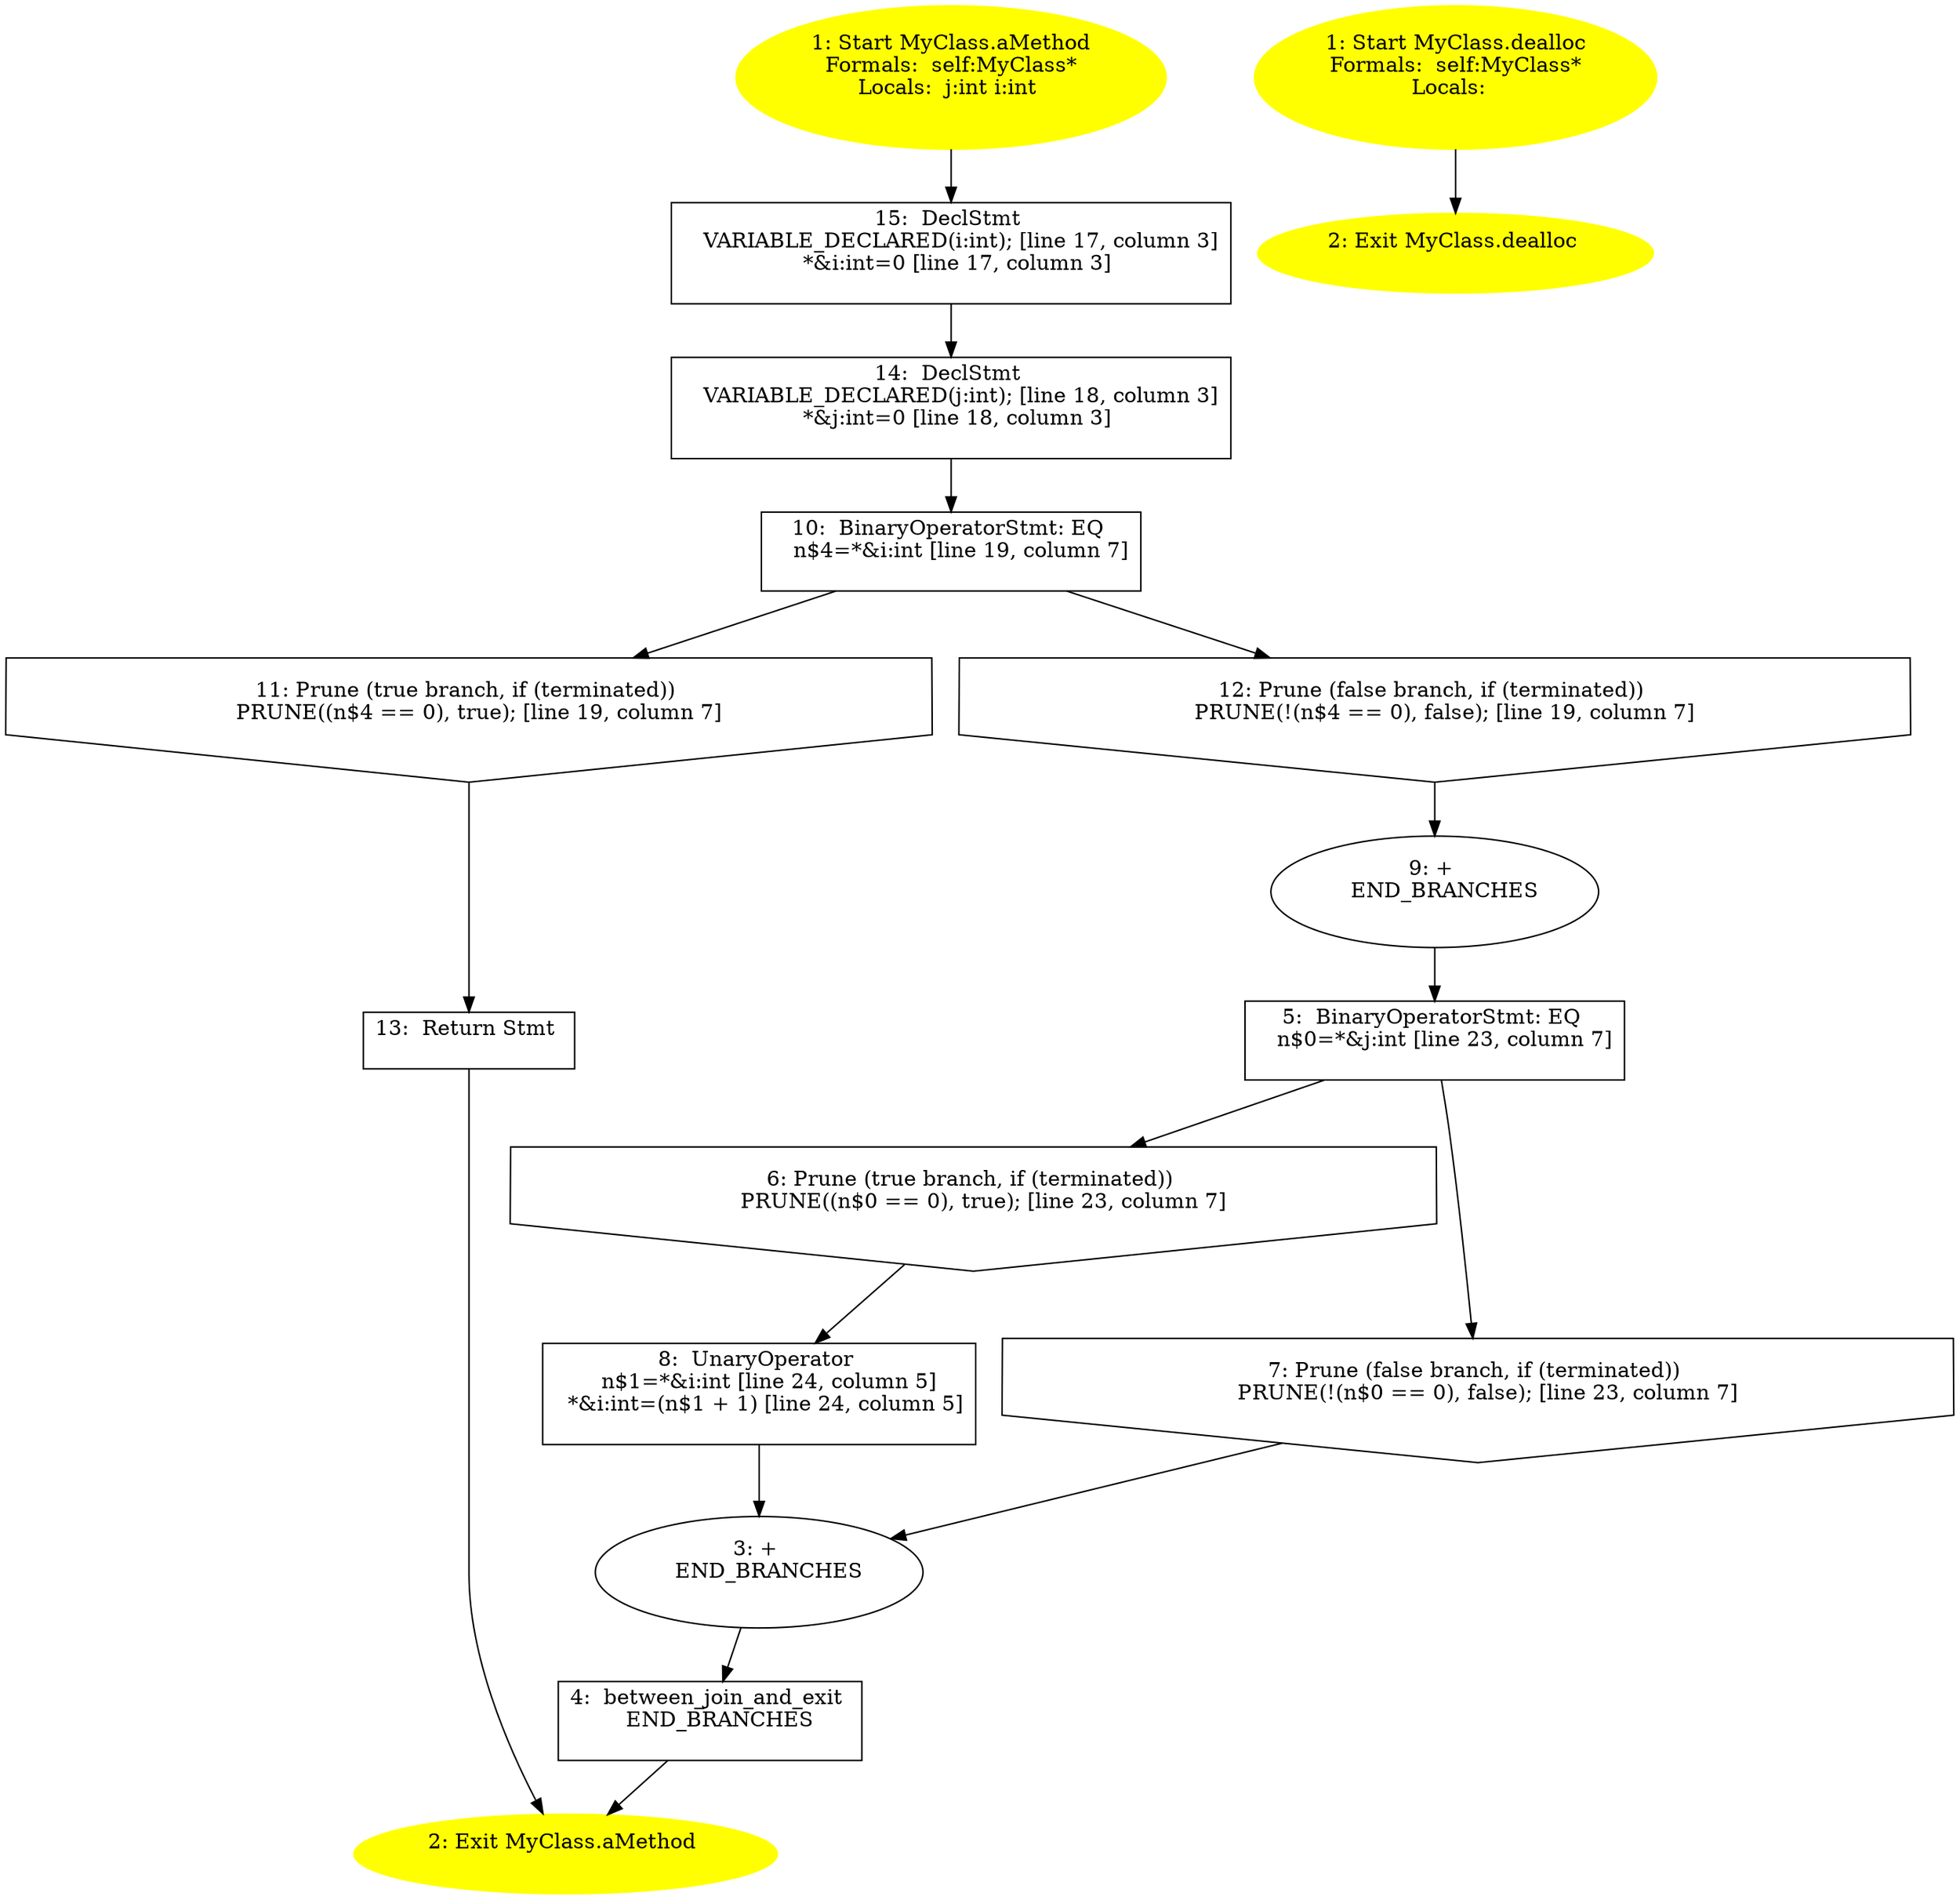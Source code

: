 /* @generated */
digraph cfg {
"aMethod#MyClass#[instance].69c3f3885a278b00_1" [label="1: Start MyClass.aMethod\nFormals:  self:MyClass*\nLocals:  j:int i:int \n  " color=yellow style=filled]
	

	 "aMethod#MyClass#[instance].69c3f3885a278b00_1" -> "aMethod#MyClass#[instance].69c3f3885a278b00_15" ;
"aMethod#MyClass#[instance].69c3f3885a278b00_2" [label="2: Exit MyClass.aMethod \n  " color=yellow style=filled]
	

"aMethod#MyClass#[instance].69c3f3885a278b00_3" [label="3: + \n   END_BRANCHES\n " ]
	

	 "aMethod#MyClass#[instance].69c3f3885a278b00_3" -> "aMethod#MyClass#[instance].69c3f3885a278b00_4" ;
"aMethod#MyClass#[instance].69c3f3885a278b00_4" [label="4:  between_join_and_exit \n   END_BRANCHES\n " shape="box"]
	

	 "aMethod#MyClass#[instance].69c3f3885a278b00_4" -> "aMethod#MyClass#[instance].69c3f3885a278b00_2" ;
"aMethod#MyClass#[instance].69c3f3885a278b00_5" [label="5:  BinaryOperatorStmt: EQ \n   n$0=*&j:int [line 23, column 7]\n " shape="box"]
	

	 "aMethod#MyClass#[instance].69c3f3885a278b00_5" -> "aMethod#MyClass#[instance].69c3f3885a278b00_6" ;
	 "aMethod#MyClass#[instance].69c3f3885a278b00_5" -> "aMethod#MyClass#[instance].69c3f3885a278b00_7" ;
"aMethod#MyClass#[instance].69c3f3885a278b00_6" [label="6: Prune (true branch, if (terminated)) \n   PRUNE((n$0 == 0), true); [line 23, column 7]\n " shape="invhouse"]
	

	 "aMethod#MyClass#[instance].69c3f3885a278b00_6" -> "aMethod#MyClass#[instance].69c3f3885a278b00_8" ;
"aMethod#MyClass#[instance].69c3f3885a278b00_7" [label="7: Prune (false branch, if (terminated)) \n   PRUNE(!(n$0 == 0), false); [line 23, column 7]\n " shape="invhouse"]
	

	 "aMethod#MyClass#[instance].69c3f3885a278b00_7" -> "aMethod#MyClass#[instance].69c3f3885a278b00_3" ;
"aMethod#MyClass#[instance].69c3f3885a278b00_8" [label="8:  UnaryOperator \n   n$1=*&i:int [line 24, column 5]\n  *&i:int=(n$1 + 1) [line 24, column 5]\n " shape="box"]
	

	 "aMethod#MyClass#[instance].69c3f3885a278b00_8" -> "aMethod#MyClass#[instance].69c3f3885a278b00_3" ;
"aMethod#MyClass#[instance].69c3f3885a278b00_9" [label="9: + \n   END_BRANCHES\n " ]
	

	 "aMethod#MyClass#[instance].69c3f3885a278b00_9" -> "aMethod#MyClass#[instance].69c3f3885a278b00_5" ;
"aMethod#MyClass#[instance].69c3f3885a278b00_10" [label="10:  BinaryOperatorStmt: EQ \n   n$4=*&i:int [line 19, column 7]\n " shape="box"]
	

	 "aMethod#MyClass#[instance].69c3f3885a278b00_10" -> "aMethod#MyClass#[instance].69c3f3885a278b00_11" ;
	 "aMethod#MyClass#[instance].69c3f3885a278b00_10" -> "aMethod#MyClass#[instance].69c3f3885a278b00_12" ;
"aMethod#MyClass#[instance].69c3f3885a278b00_11" [label="11: Prune (true branch, if (terminated)) \n   PRUNE((n$4 == 0), true); [line 19, column 7]\n " shape="invhouse"]
	

	 "aMethod#MyClass#[instance].69c3f3885a278b00_11" -> "aMethod#MyClass#[instance].69c3f3885a278b00_13" ;
"aMethod#MyClass#[instance].69c3f3885a278b00_12" [label="12: Prune (false branch, if (terminated)) \n   PRUNE(!(n$4 == 0), false); [line 19, column 7]\n " shape="invhouse"]
	

	 "aMethod#MyClass#[instance].69c3f3885a278b00_12" -> "aMethod#MyClass#[instance].69c3f3885a278b00_9" ;
"aMethod#MyClass#[instance].69c3f3885a278b00_13" [label="13:  Return Stmt \n  " shape="box"]
	

	 "aMethod#MyClass#[instance].69c3f3885a278b00_13" -> "aMethod#MyClass#[instance].69c3f3885a278b00_2" ;
"aMethod#MyClass#[instance].69c3f3885a278b00_14" [label="14:  DeclStmt \n   VARIABLE_DECLARED(j:int); [line 18, column 3]\n  *&j:int=0 [line 18, column 3]\n " shape="box"]
	

	 "aMethod#MyClass#[instance].69c3f3885a278b00_14" -> "aMethod#MyClass#[instance].69c3f3885a278b00_10" ;
"aMethod#MyClass#[instance].69c3f3885a278b00_15" [label="15:  DeclStmt \n   VARIABLE_DECLARED(i:int); [line 17, column 3]\n  *&i:int=0 [line 17, column 3]\n " shape="box"]
	

	 "aMethod#MyClass#[instance].69c3f3885a278b00_15" -> "aMethod#MyClass#[instance].69c3f3885a278b00_14" ;
"dealloc#MyClass#[instance].0aa424a13256897b_1" [label="1: Start MyClass.dealloc\nFormals:  self:MyClass*\nLocals:  \n  " color=yellow style=filled]
	

	 "dealloc#MyClass#[instance].0aa424a13256897b_1" -> "dealloc#MyClass#[instance].0aa424a13256897b_2" ;
"dealloc#MyClass#[instance].0aa424a13256897b_2" [label="2: Exit MyClass.dealloc \n  " color=yellow style=filled]
	

}
